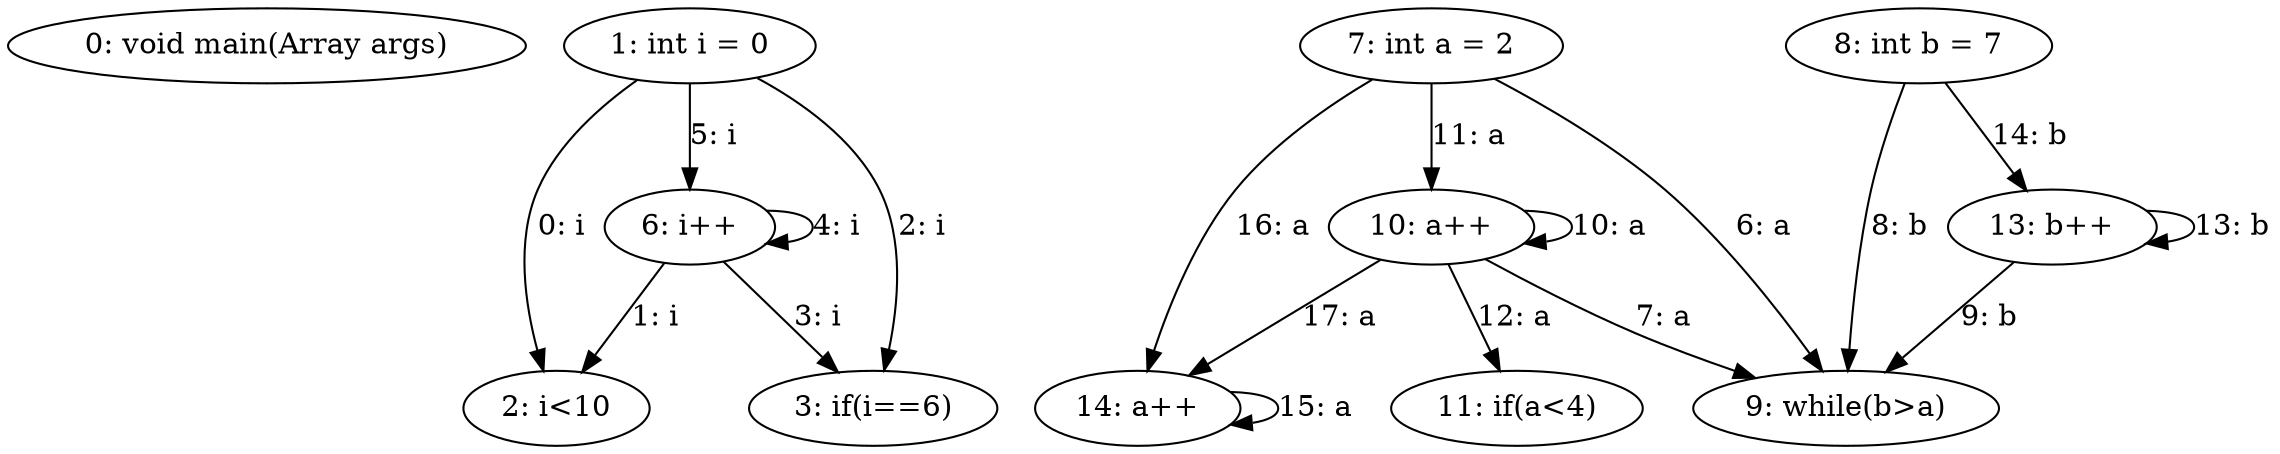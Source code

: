 digraph G {
  1 [ label="0: void main(Array args)" ];
  2 [ label="1: int i = 0" ];
  3 [ label="2: i<10" ];
  4 [ label="3: if(i==6)" ];
  5 [ label="6: i++" ];
  6 [ label="7: int a = 2" ];
  7 [ label="8: int b = 7" ];
  8 [ label="9: while(b>a)" ];
  9 [ label="10: a++" ];
  10 [ label="11: if(a<4)" ];
  11 [ label="13: b++" ];
  12 [ label="14: a++" ];
  2 -> 3 [ label="0: i" ];
  5 -> 3 [ label="1: i" ];
  2 -> 4 [ label="2: i" ];
  5 -> 4 [ label="3: i" ];
  5 -> 5 [ label="4: i" ];
  2 -> 5 [ label="5: i" ];
  6 -> 8 [ label="6: a" ];
  9 -> 8 [ label="7: a" ];
  7 -> 8 [ label="8: b" ];
  11 -> 8 [ label="9: b" ];
  9 -> 9 [ label="10: a" ];
  6 -> 9 [ label="11: a" ];
  9 -> 10 [ label="12: a" ];
  11 -> 11 [ label="13: b" ];
  7 -> 11 [ label="14: b" ];
  12 -> 12 [ label="15: a" ];
  6 -> 12 [ label="16: a" ];
  9 -> 12 [ label="17: a" ];
}
